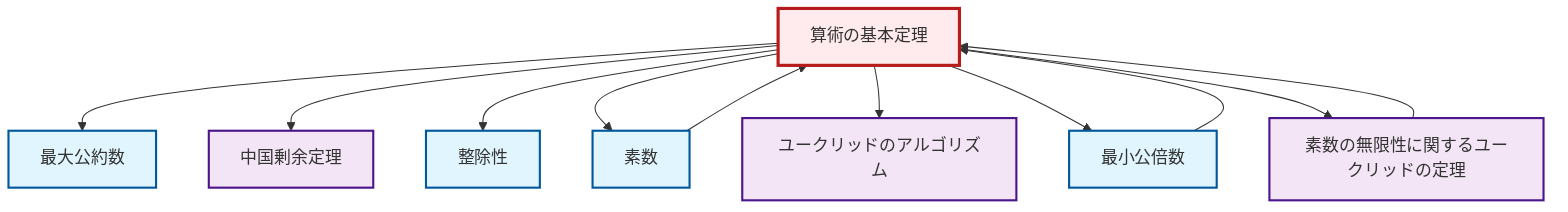 graph TD
    classDef definition fill:#e1f5fe,stroke:#01579b,stroke-width:2px
    classDef theorem fill:#f3e5f5,stroke:#4a148c,stroke-width:2px
    classDef axiom fill:#fff3e0,stroke:#e65100,stroke-width:2px
    classDef example fill:#e8f5e9,stroke:#1b5e20,stroke-width:2px
    classDef current fill:#ffebee,stroke:#b71c1c,stroke-width:3px
    thm-fundamental-arithmetic["算術の基本定理"]:::theorem
    def-gcd["最大公約数"]:::definition
    def-divisibility["整除性"]:::definition
    thm-chinese-remainder["中国剰余定理"]:::theorem
    def-lcm["最小公倍数"]:::definition
    def-prime["素数"]:::definition
    thm-euclidean-algorithm["ユークリッドのアルゴリズム"]:::theorem
    thm-euclid-infinitude-primes["素数の無限性に関するユークリッドの定理"]:::theorem
    thm-fundamental-arithmetic --> def-gcd
    thm-fundamental-arithmetic --> thm-chinese-remainder
    thm-fundamental-arithmetic --> def-divisibility
    thm-fundamental-arithmetic --> def-prime
    thm-euclid-infinitude-primes --> thm-fundamental-arithmetic
    def-prime --> thm-fundamental-arithmetic
    thm-fundamental-arithmetic --> thm-euclidean-algorithm
    thm-fundamental-arithmetic --> def-lcm
    def-lcm --> thm-fundamental-arithmetic
    thm-fundamental-arithmetic --> thm-euclid-infinitude-primes
    class thm-fundamental-arithmetic current